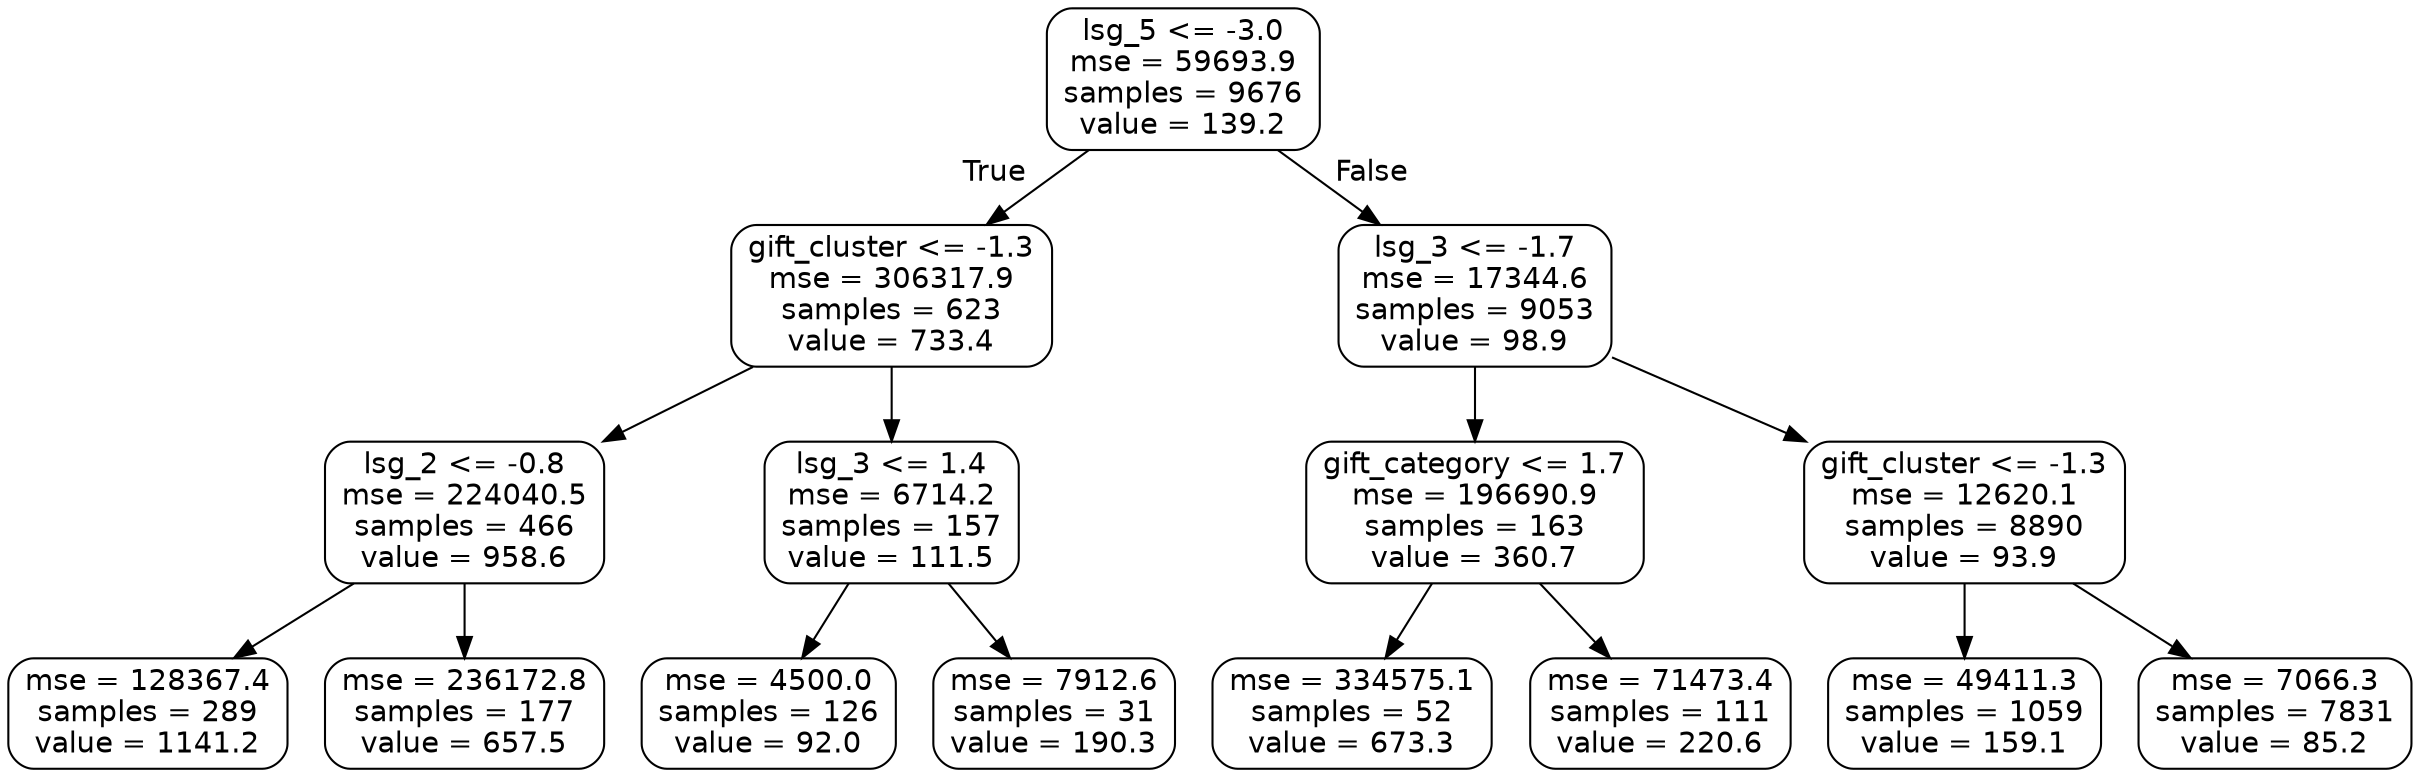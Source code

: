 digraph Tree {
node [shape=box, style="rounded", color="black", fontname=helvetica] ;
edge [fontname=helvetica] ;
0 [label="lsg_5 <= -3.0\nmse = 59693.9\nsamples = 9676\nvalue = 139.2"] ;
1 [label="gift_cluster <= -1.3\nmse = 306317.9\nsamples = 623\nvalue = 733.4"] ;
0 -> 1 [labeldistance=2.5, labelangle=45, headlabel="True"] ;
2 [label="lsg_2 <= -0.8\nmse = 224040.5\nsamples = 466\nvalue = 958.6"] ;
1 -> 2 ;
3 [label="mse = 128367.4\nsamples = 289\nvalue = 1141.2"] ;
2 -> 3 ;
4 [label="mse = 236172.8\nsamples = 177\nvalue = 657.5"] ;
2 -> 4 ;
5 [label="lsg_3 <= 1.4\nmse = 6714.2\nsamples = 157\nvalue = 111.5"] ;
1 -> 5 ;
6 [label="mse = 4500.0\nsamples = 126\nvalue = 92.0"] ;
5 -> 6 ;
7 [label="mse = 7912.6\nsamples = 31\nvalue = 190.3"] ;
5 -> 7 ;
8 [label="lsg_3 <= -1.7\nmse = 17344.6\nsamples = 9053\nvalue = 98.9"] ;
0 -> 8 [labeldistance=2.5, labelangle=-45, headlabel="False"] ;
9 [label="gift_category <= 1.7\nmse = 196690.9\nsamples = 163\nvalue = 360.7"] ;
8 -> 9 ;
10 [label="mse = 334575.1\nsamples = 52\nvalue = 673.3"] ;
9 -> 10 ;
11 [label="mse = 71473.4\nsamples = 111\nvalue = 220.6"] ;
9 -> 11 ;
12 [label="gift_cluster <= -1.3\nmse = 12620.1\nsamples = 8890\nvalue = 93.9"] ;
8 -> 12 ;
13 [label="mse = 49411.3\nsamples = 1059\nvalue = 159.1"] ;
12 -> 13 ;
14 [label="mse = 7066.3\nsamples = 7831\nvalue = 85.2"] ;
12 -> 14 ;
}